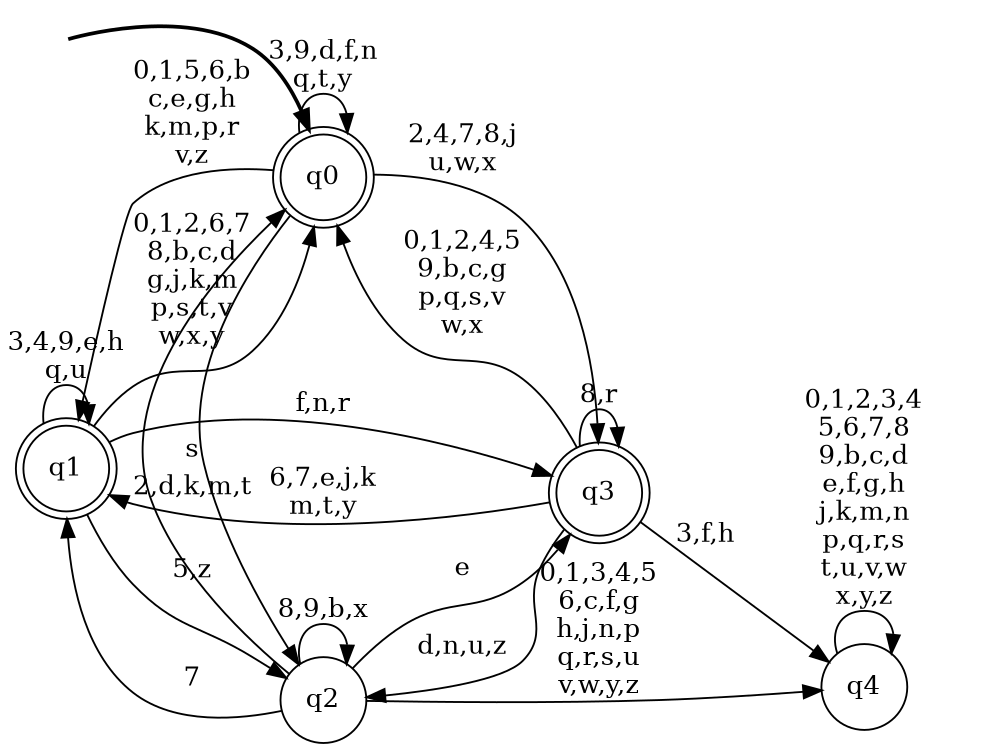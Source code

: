 digraph BlueStar {
__start0 [style = invis, shape = none, label = "", width = 0, height = 0];

rankdir=LR;
size="8,5";

s0 [style="rounded,filled", color="black", fillcolor="white" shape="doublecircle", label="q0"];
s1 [style="rounded,filled", color="black", fillcolor="white" shape="doublecircle", label="q1"];
s2 [style="filled", color="black", fillcolor="white" shape="circle", label="q2"];
s3 [style="rounded,filled", color="black", fillcolor="white" shape="doublecircle", label="q3"];
s4 [style="filled", color="black", fillcolor="white" shape="circle", label="q4"];
subgraph cluster_main { 
	graph [pad=".75", ranksep="0.15", nodesep="0.15"];
	 style=invis; 
	__start0 -> s0 [penwidth=2];
}
s0 -> s0 [label="3,9,d,f,n\nq,t,y"];
s0 -> s1 [label="0,1,5,6,b\nc,e,g,h\nk,m,p,r\nv,z"];
s0 -> s2 [label="s"];
s0 -> s3 [label="2,4,7,8,j\nu,w,x"];
s1 -> s0 [label="0,1,2,6,7\n8,b,c,d\ng,j,k,m\np,s,t,v\nw,x,y"];
s1 -> s1 [label="3,4,9,e,h\nq,u"];
s1 -> s2 [label="5,z"];
s1 -> s3 [label="f,n,r"];
s2 -> s0 [label="2,d,k,m,t"];
s2 -> s1 [label="7"];
s2 -> s2 [label="8,9,b,x"];
s2 -> s3 [label="e"];
s2 -> s4 [label="0,1,3,4,5\n6,c,f,g\nh,j,n,p\nq,r,s,u\nv,w,y,z"];
s3 -> s0 [label="0,1,2,4,5\n9,b,c,g\np,q,s,v\nw,x"];
s3 -> s1 [label="6,7,e,j,k\nm,t,y"];
s3 -> s2 [label="d,n,u,z"];
s3 -> s3 [label="8,r"];
s3 -> s4 [label="3,f,h"];
s4 -> s4 [label="0,1,2,3,4\n5,6,7,8\n9,b,c,d\ne,f,g,h\nj,k,m,n\np,q,r,s\nt,u,v,w\nx,y,z"];

}